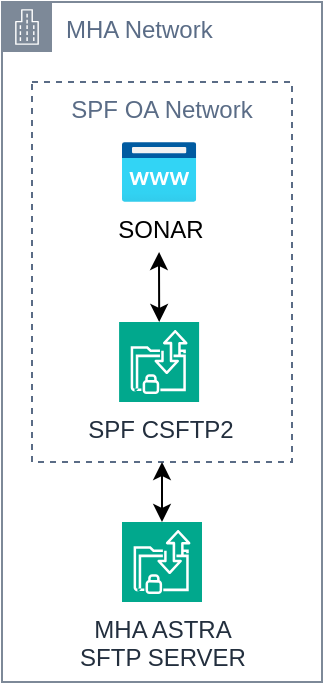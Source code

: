 <mxfile version="24.7.6">
  <diagram name="Page-1" id="zYOYBJ3NEUo-mfjruXfO">
    <mxGraphModel dx="1209" dy="705" grid="1" gridSize="10" guides="1" tooltips="1" connect="1" arrows="1" fold="1" page="1" pageScale="1" pageWidth="850" pageHeight="1100" math="0" shadow="0">
      <root>
        <mxCell id="0" />
        <mxCell id="1" parent="0" />
        <mxCell id="R1-8mBZS-rYj7z3DnGg0-2" value="MHA Network" style="points=[[0,0],[0.25,0],[0.5,0],[0.75,0],[1,0],[1,0.25],[1,0.5],[1,0.75],[1,1],[0.75,1],[0.5,1],[0.25,1],[0,1],[0,0.75],[0,0.5],[0,0.25]];outlineConnect=0;gradientColor=none;html=1;whiteSpace=wrap;fontSize=12;fontStyle=0;container=1;pointerEvents=0;collapsible=0;recursiveResize=0;shape=mxgraph.aws4.group;grIcon=mxgraph.aws4.group_corporate_data_center;strokeColor=#7D8998;fillColor=none;verticalAlign=top;align=left;spacingLeft=30;fontColor=#5A6C86;dashed=0;" parent="1" vertex="1">
          <mxGeometry x="40" y="40" width="160" height="340" as="geometry" />
        </mxCell>
        <mxCell id="R1-8mBZS-rYj7z3DnGg0-6" value="SPF OA Network" style="fillColor=none;strokeColor=#5A6C86;dashed=1;verticalAlign=top;fontStyle=0;fontColor=#5A6C86;whiteSpace=wrap;html=1;" parent="R1-8mBZS-rYj7z3DnGg0-2" vertex="1">
          <mxGeometry x="15" y="40" width="130" height="190" as="geometry" />
        </mxCell>
        <mxCell id="R1-8mBZS-rYj7z3DnGg0-10" style="edgeStyle=orthogonalEdgeStyle;rounded=0;orthogonalLoop=1;jettySize=auto;html=1;exitX=0.5;exitY=1;exitDx=0;exitDy=25;exitPerimeter=0;startArrow=classic;startFill=1;" parent="R1-8mBZS-rYj7z3DnGg0-2" source="R1-8mBZS-rYj7z3DnGg0-7" target="R1-8mBZS-rYj7z3DnGg0-8" edge="1">
          <mxGeometry relative="1" as="geometry" />
        </mxCell>
        <mxCell id="R1-8mBZS-rYj7z3DnGg0-7" value="SONAR" style="image;aspect=fixed;html=1;points=[[0.5,1,0,0,25]];align=center;fontSize=12;image=img/lib/azure2/app_services/App_Service_Domains.svg;" parent="R1-8mBZS-rYj7z3DnGg0-2" vertex="1">
          <mxGeometry x="60" y="70" width="37.09" height="30" as="geometry" />
        </mxCell>
        <mxCell id="R1-8mBZS-rYj7z3DnGg0-8" value="SPF CSFTP2" style="sketch=0;points=[[0,0,0],[0.25,0,0],[0.5,0,0],[0.75,0,0],[1,0,0],[0,1,0],[0.25,1,0],[0.5,1,0],[0.75,1,0],[1,1,0],[0,0.25,0],[0,0.5,0],[0,0.75,0],[1,0.25,0],[1,0.5,0],[1,0.75,0]];outlineConnect=0;fontColor=#232F3E;fillColor=#01A88D;strokeColor=#ffffff;dashed=0;verticalLabelPosition=bottom;verticalAlign=top;align=center;html=1;fontSize=12;fontStyle=0;aspect=fixed;shape=mxgraph.aws4.resourceIcon;resIcon=mxgraph.aws4.transfer_for_sftp;" parent="R1-8mBZS-rYj7z3DnGg0-2" vertex="1">
          <mxGeometry x="58.55" y="160" width="40" height="40" as="geometry" />
        </mxCell>
        <mxCell id="R1-8mBZS-rYj7z3DnGg0-13" value="MHA ASTRA&lt;div&gt;SFTP SERVER&lt;/div&gt;" style="sketch=0;points=[[0,0,0],[0.25,0,0],[0.5,0,0],[0.75,0,0],[1,0,0],[0,1,0],[0.25,1,0],[0.5,1,0],[0.75,1,0],[1,1,0],[0,0.25,0],[0,0.5,0],[0,0.75,0],[1,0.25,0],[1,0.5,0],[1,0.75,0]];outlineConnect=0;fontColor=#232F3E;fillColor=#01A88D;strokeColor=#ffffff;dashed=0;verticalLabelPosition=bottom;verticalAlign=top;align=center;html=1;fontSize=12;fontStyle=0;aspect=fixed;shape=mxgraph.aws4.resourceIcon;resIcon=mxgraph.aws4.transfer_for_sftp;" parent="R1-8mBZS-rYj7z3DnGg0-2" vertex="1">
          <mxGeometry x="60.0" y="260" width="40" height="40" as="geometry" />
        </mxCell>
        <mxCell id="R1-8mBZS-rYj7z3DnGg0-14" style="edgeStyle=orthogonalEdgeStyle;rounded=0;orthogonalLoop=1;jettySize=auto;html=1;exitX=0.5;exitY=1;exitDx=0;exitDy=0;entryX=0.5;entryY=0;entryDx=0;entryDy=0;entryPerimeter=0;startArrow=classic;startFill=1;" parent="R1-8mBZS-rYj7z3DnGg0-2" source="R1-8mBZS-rYj7z3DnGg0-6" target="R1-8mBZS-rYj7z3DnGg0-13" edge="1">
          <mxGeometry relative="1" as="geometry" />
        </mxCell>
      </root>
    </mxGraphModel>
  </diagram>
</mxfile>
